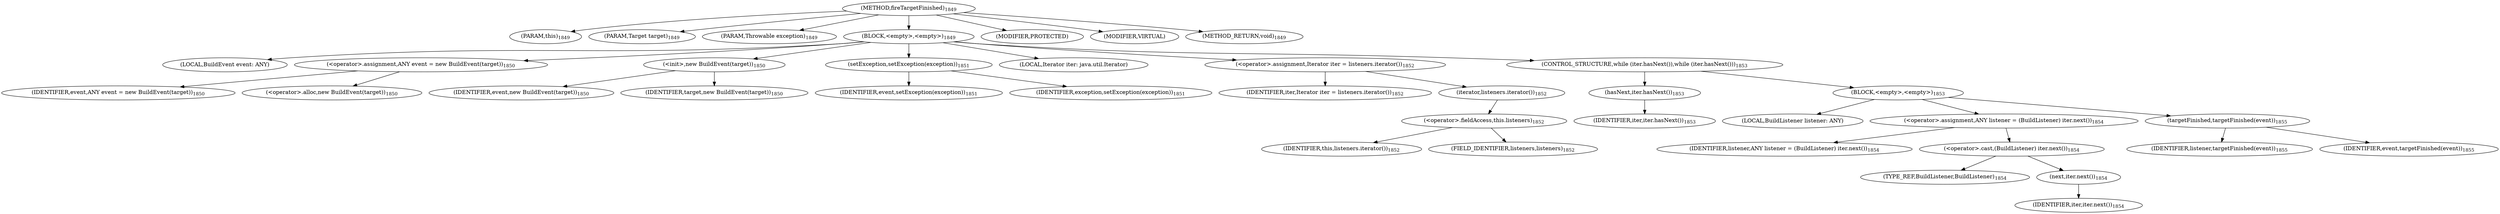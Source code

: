 digraph "fireTargetFinished" {  
"2852" [label = <(METHOD,fireTargetFinished)<SUB>1849</SUB>> ]
"2853" [label = <(PARAM,this)<SUB>1849</SUB>> ]
"2854" [label = <(PARAM,Target target)<SUB>1849</SUB>> ]
"2855" [label = <(PARAM,Throwable exception)<SUB>1849</SUB>> ]
"2856" [label = <(BLOCK,&lt;empty&gt;,&lt;empty&gt;)<SUB>1849</SUB>> ]
"177" [label = <(LOCAL,BuildEvent event: ANY)> ]
"2857" [label = <(&lt;operator&gt;.assignment,ANY event = new BuildEvent(target))<SUB>1850</SUB>> ]
"2858" [label = <(IDENTIFIER,event,ANY event = new BuildEvent(target))<SUB>1850</SUB>> ]
"2859" [label = <(&lt;operator&gt;.alloc,new BuildEvent(target))<SUB>1850</SUB>> ]
"2860" [label = <(&lt;init&gt;,new BuildEvent(target))<SUB>1850</SUB>> ]
"176" [label = <(IDENTIFIER,event,new BuildEvent(target))<SUB>1850</SUB>> ]
"2861" [label = <(IDENTIFIER,target,new BuildEvent(target))<SUB>1850</SUB>> ]
"2862" [label = <(setException,setException(exception))<SUB>1851</SUB>> ]
"2863" [label = <(IDENTIFIER,event,setException(exception))<SUB>1851</SUB>> ]
"2864" [label = <(IDENTIFIER,exception,setException(exception))<SUB>1851</SUB>> ]
"2865" [label = <(LOCAL,Iterator iter: java.util.Iterator)> ]
"2866" [label = <(&lt;operator&gt;.assignment,Iterator iter = listeners.iterator())<SUB>1852</SUB>> ]
"2867" [label = <(IDENTIFIER,iter,Iterator iter = listeners.iterator())<SUB>1852</SUB>> ]
"2868" [label = <(iterator,listeners.iterator())<SUB>1852</SUB>> ]
"2869" [label = <(&lt;operator&gt;.fieldAccess,this.listeners)<SUB>1852</SUB>> ]
"2870" [label = <(IDENTIFIER,this,listeners.iterator())<SUB>1852</SUB>> ]
"2871" [label = <(FIELD_IDENTIFIER,listeners,listeners)<SUB>1852</SUB>> ]
"2872" [label = <(CONTROL_STRUCTURE,while (iter.hasNext()),while (iter.hasNext()))<SUB>1853</SUB>> ]
"2873" [label = <(hasNext,iter.hasNext())<SUB>1853</SUB>> ]
"2874" [label = <(IDENTIFIER,iter,iter.hasNext())<SUB>1853</SUB>> ]
"2875" [label = <(BLOCK,&lt;empty&gt;,&lt;empty&gt;)<SUB>1853</SUB>> ]
"2876" [label = <(LOCAL,BuildListener listener: ANY)> ]
"2877" [label = <(&lt;operator&gt;.assignment,ANY listener = (BuildListener) iter.next())<SUB>1854</SUB>> ]
"2878" [label = <(IDENTIFIER,listener,ANY listener = (BuildListener) iter.next())<SUB>1854</SUB>> ]
"2879" [label = <(&lt;operator&gt;.cast,(BuildListener) iter.next())<SUB>1854</SUB>> ]
"2880" [label = <(TYPE_REF,BuildListener,BuildListener)<SUB>1854</SUB>> ]
"2881" [label = <(next,iter.next())<SUB>1854</SUB>> ]
"2882" [label = <(IDENTIFIER,iter,iter.next())<SUB>1854</SUB>> ]
"2883" [label = <(targetFinished,targetFinished(event))<SUB>1855</SUB>> ]
"2884" [label = <(IDENTIFIER,listener,targetFinished(event))<SUB>1855</SUB>> ]
"2885" [label = <(IDENTIFIER,event,targetFinished(event))<SUB>1855</SUB>> ]
"2886" [label = <(MODIFIER,PROTECTED)> ]
"2887" [label = <(MODIFIER,VIRTUAL)> ]
"2888" [label = <(METHOD_RETURN,void)<SUB>1849</SUB>> ]
  "2852" -> "2853" 
  "2852" -> "2854" 
  "2852" -> "2855" 
  "2852" -> "2856" 
  "2852" -> "2886" 
  "2852" -> "2887" 
  "2852" -> "2888" 
  "2856" -> "177" 
  "2856" -> "2857" 
  "2856" -> "2860" 
  "2856" -> "2862" 
  "2856" -> "2865" 
  "2856" -> "2866" 
  "2856" -> "2872" 
  "2857" -> "2858" 
  "2857" -> "2859" 
  "2860" -> "176" 
  "2860" -> "2861" 
  "2862" -> "2863" 
  "2862" -> "2864" 
  "2866" -> "2867" 
  "2866" -> "2868" 
  "2868" -> "2869" 
  "2869" -> "2870" 
  "2869" -> "2871" 
  "2872" -> "2873" 
  "2872" -> "2875" 
  "2873" -> "2874" 
  "2875" -> "2876" 
  "2875" -> "2877" 
  "2875" -> "2883" 
  "2877" -> "2878" 
  "2877" -> "2879" 
  "2879" -> "2880" 
  "2879" -> "2881" 
  "2881" -> "2882" 
  "2883" -> "2884" 
  "2883" -> "2885" 
}
